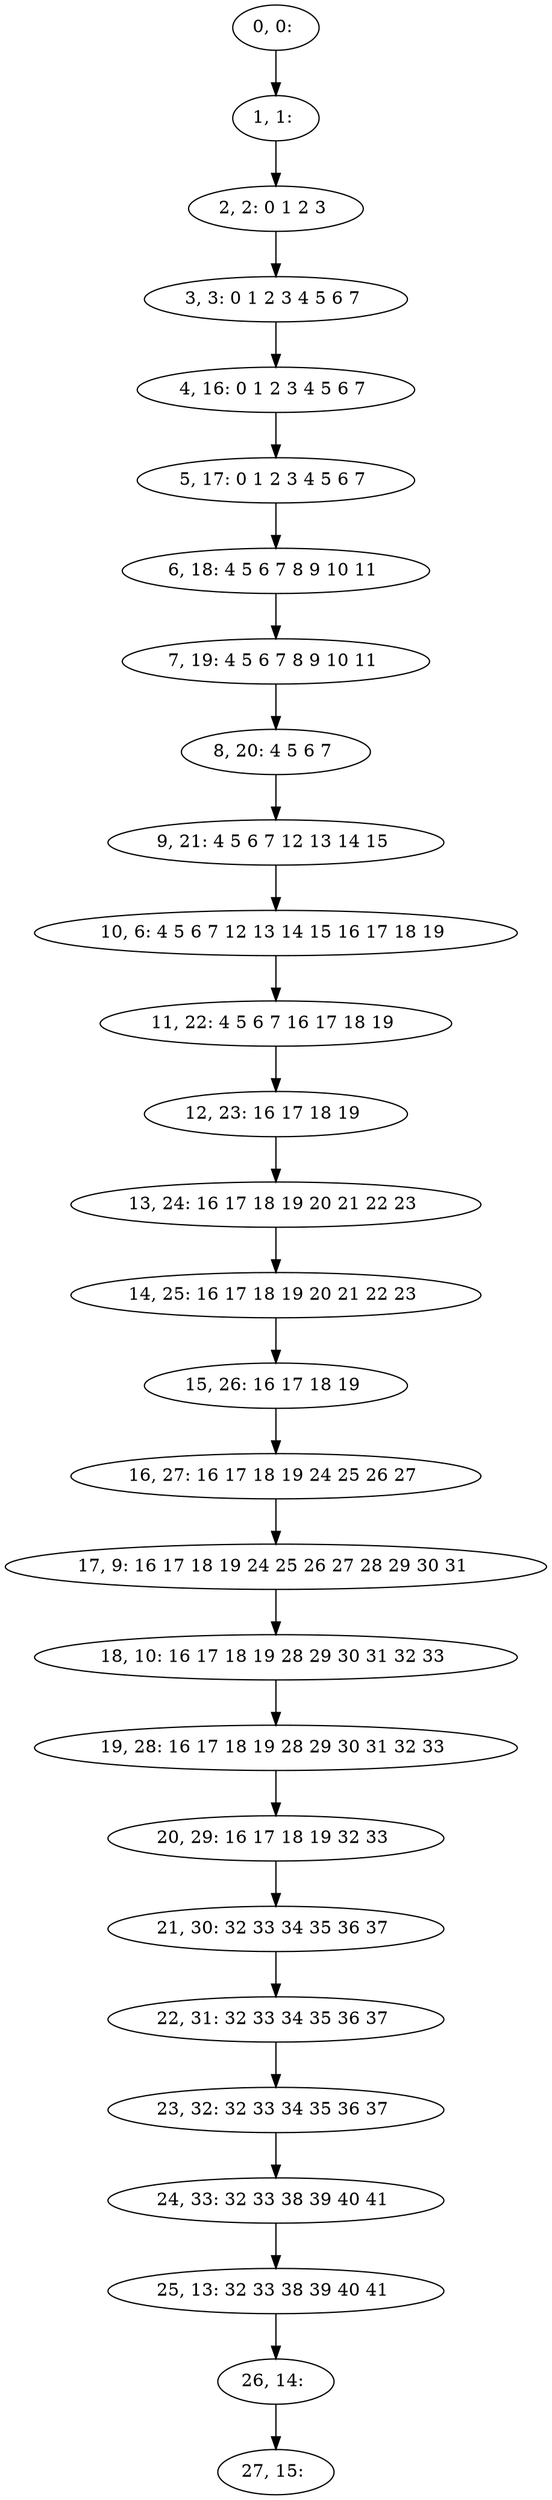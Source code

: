digraph G {
0[label="0, 0: "];
1[label="1, 1: "];
2[label="2, 2: 0 1 2 3 "];
3[label="3, 3: 0 1 2 3 4 5 6 7 "];
4[label="4, 16: 0 1 2 3 4 5 6 7 "];
5[label="5, 17: 0 1 2 3 4 5 6 7 "];
6[label="6, 18: 4 5 6 7 8 9 10 11 "];
7[label="7, 19: 4 5 6 7 8 9 10 11 "];
8[label="8, 20: 4 5 6 7 "];
9[label="9, 21: 4 5 6 7 12 13 14 15 "];
10[label="10, 6: 4 5 6 7 12 13 14 15 16 17 18 19 "];
11[label="11, 22: 4 5 6 7 16 17 18 19 "];
12[label="12, 23: 16 17 18 19 "];
13[label="13, 24: 16 17 18 19 20 21 22 23 "];
14[label="14, 25: 16 17 18 19 20 21 22 23 "];
15[label="15, 26: 16 17 18 19 "];
16[label="16, 27: 16 17 18 19 24 25 26 27 "];
17[label="17, 9: 16 17 18 19 24 25 26 27 28 29 30 31 "];
18[label="18, 10: 16 17 18 19 28 29 30 31 32 33 "];
19[label="19, 28: 16 17 18 19 28 29 30 31 32 33 "];
20[label="20, 29: 16 17 18 19 32 33 "];
21[label="21, 30: 32 33 34 35 36 37 "];
22[label="22, 31: 32 33 34 35 36 37 "];
23[label="23, 32: 32 33 34 35 36 37 "];
24[label="24, 33: 32 33 38 39 40 41 "];
25[label="25, 13: 32 33 38 39 40 41 "];
26[label="26, 14: "];
27[label="27, 15: "];
0->1 ;
1->2 ;
2->3 ;
3->4 ;
4->5 ;
5->6 ;
6->7 ;
7->8 ;
8->9 ;
9->10 ;
10->11 ;
11->12 ;
12->13 ;
13->14 ;
14->15 ;
15->16 ;
16->17 ;
17->18 ;
18->19 ;
19->20 ;
20->21 ;
21->22 ;
22->23 ;
23->24 ;
24->25 ;
25->26 ;
26->27 ;
}
